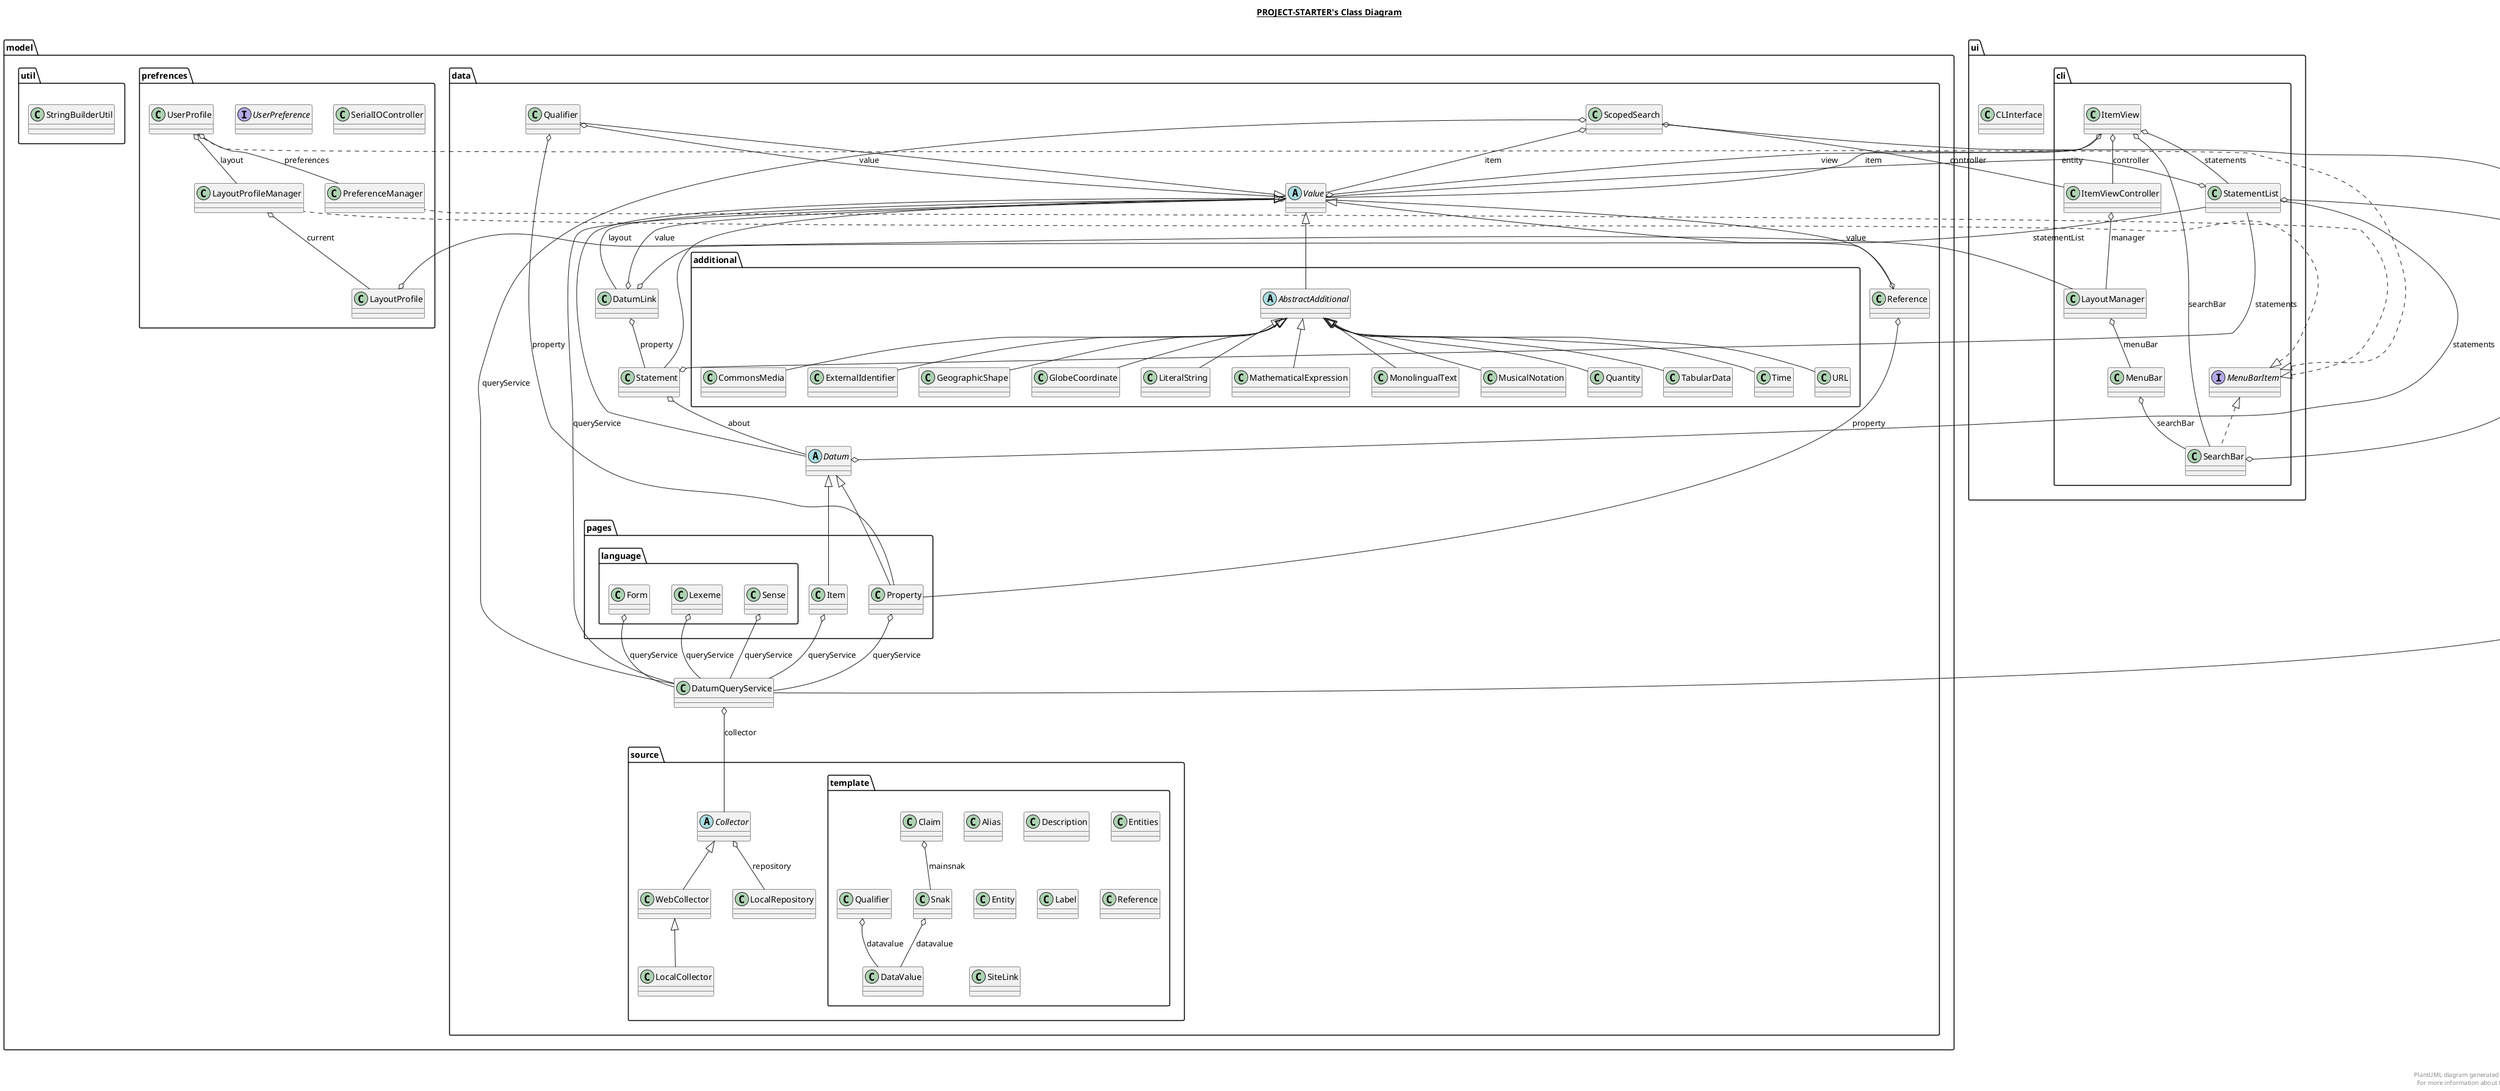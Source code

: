 @startuml

title __PROJECT-STARTER's Class Diagram__\n

  namespace model.data {
    abstract class model.data.Datum {
    }
  }
  

  namespace model.data {
    class model.data.DatumLink {
    }
  }
  

  namespace model.data {
    class model.data.DatumQueryService {
    }
  }
  

  namespace model.data {
    class model.data.Qualifier {
    }
  }
  

  namespace model.data {
    class model.data.Reference {
    }
  }
  

  namespace model.data {
    class model.data.ScopedSearch {
    }
  }
  

  namespace model.data {
    class model.data.Statement {
    }
  }
  

  namespace model.data {
    abstract class model.data.Value {
    }
  }
  

  namespace model.data {
    namespace additional {
      abstract class model.data.additional.AbstractAdditional {
      }
    }
  }
  

  namespace model.data {
    namespace additional {
      class model.data.additional.CommonsMedia {
      }
    }
  }
  

  namespace model.data {
    namespace additional {
      class model.data.additional.ExternalIdentifier {
      }
    }
  }
  

  namespace model.data {
    namespace additional {
      class model.data.additional.GeographicShape {
      }
    }
  }
  

  namespace model.data {
    namespace additional {
      class model.data.additional.GlobeCoordinate {
      }
    }
  }
  

  namespace model.data {
    namespace additional {
      class model.data.additional.LiteralString {
      }
    }
  }
  

  namespace model.data {
    namespace additional {
      class model.data.additional.MathematicalExpression {
      }
    }
  }
  

  namespace model.data {
    namespace additional {
      class model.data.additional.MonolingualText {
      }
    }
  }
  

  namespace model.data {
    namespace additional {
      class model.data.additional.MusicalNotation {
      }
    }
  }
  

  namespace model.data {
    namespace additional {
      class model.data.additional.Quantity {
      }
    }
  }
  

  namespace model.data {
    namespace additional {
      class model.data.additional.TabularData {
      }
    }
  }
  

  namespace model.data {
    namespace additional {
      class model.data.additional.Time {
      }
    }
  }
  

  namespace model.data {
    namespace additional {
      class model.data.additional.URL {
      }
    }
  }
  

  namespace model.data {
    namespace pages {
      class model.data.pages.Item {
      }
    }
  }
  

  namespace model.data {
    namespace pages {
      class model.data.pages.Property {
      }
    }
  }
  

  namespace model.data {
    namespace pages {
      namespace language {
        class model.data.pages.language.Form {
        }
      }
    }
  }
  

  namespace model.data {
    namespace pages {
      namespace language {
        class model.data.pages.language.Lexeme {
        }
      }
    }
  }
  

  namespace model.data {
    namespace pages {
      namespace language {
        class model.data.pages.language.Sense {
        }
      }
    }
  }
  

  namespace model.data {
    namespace source {
      abstract class model.data.source.Collector {
      }
    }
  }
  

  namespace model.data {
    namespace source {
      class model.data.source.LocalCollector {
      }
    }
  }
  

  namespace model.data {
    namespace source {
      class model.data.source.LocalRepository {
      }
    }
  }
  

  namespace model.data {
    namespace source {
      class model.data.source.WebCollector {
      }
    }
  }
  

  namespace model.data {
    namespace source {
      namespace template {
        class model.data.source.template.Alias {
        }
      }
    }
  }
  

  namespace model.data {
    namespace source {
      namespace template {
        class model.data.source.template.Claim {
        }
      }
    }
  }
  

  namespace model.data {
    namespace source {
      namespace template {
        class model.data.source.template.DataValue {
        }
      }
    }
  }
  

  namespace model.data {
    namespace source {
      namespace template {
        class model.data.source.template.Description {
        }
      }
    }
  }
  

  namespace model.data {
    namespace source {
      namespace template {
        class model.data.source.template.Entities {
        }
      }
    }
  }
  

  namespace model.data {
    namespace source {
      namespace template {
        class model.data.source.template.Entity {
        }
      }
    }
  }
  

  namespace model.data {
    namespace source {
      namespace template {
        class model.data.source.template.Label {
        }
      }
    }
  }
  

  namespace model.data {
    namespace source {
      namespace template {
        class model.data.source.template.Qualifier {
        }
      }
    }
  }
  

  namespace model.data {
    namespace source {
      namespace template {
        class model.data.source.template.Reference {
        }
      }
    }
  }
  

  namespace model.data {
    namespace source {
      namespace template {
        class model.data.source.template.SiteLink {
        }
      }
    }
  }
  

  namespace model.data {
    namespace source {
      namespace template {
        class model.data.source.template.Snak {
        }
      }
    }
  }
  

  namespace model.prefrences {
    class model.prefrences.LayoutProfile {
    }
  }
  

  namespace model.prefrences {
    class model.prefrences.LayoutProfileManager {
    }
  }
  

  namespace model.prefrences {
    class model.prefrences.PreferenceManager {
    }
  }
  

  namespace model.prefrences {
    class model.prefrences.SerialIOController {
    }
  }
  

  namespace model.prefrences {
    interface model.prefrences.UserPreference {
    }
  }
  

  namespace model.prefrences {
    class model.prefrences.UserProfile {
    }
  }
  

  namespace model.util {
    class model.util.StringBuilderUtil {
    }
  }
  

  namespace ui {
    class ui.CLInterface {
    }
  }
  

  namespace ui {
    namespace cli {
      class ui.cli.ItemView {
      }
    }
  }
  

  namespace ui {
    namespace cli {
      class ui.cli.ItemViewController {
      }
    }
  }
  

  namespace ui {
    namespace cli {
      class ui.cli.LayoutManager {
      }
    }
  }
  

  namespace ui {
    namespace cli {
      class ui.cli.MenuBar {
      }
    }
  }
  

  namespace ui {
    namespace cli {
      interface ui.cli.MenuBarItem {
      }
    }
  }
  

  namespace ui {
    namespace cli {
      class ui.cli.SearchBar {
      }
    }
  }
  

  namespace ui {
    namespace cli {
      class ui.cli.StatementList {
      }
    }
  }
  

  model.data.Datum -up-|> model.data.Value
  model.data.Datum o-- ui.cli.StatementList : statements
  model.data.DatumLink -up-|> model.data.Value
  model.data.DatumLink o-- model.data.Statement : property
  model.data.DatumLink o-- ui.cli.StatementList : statementList
  model.data.DatumLink o-- model.data.Value : value
  model.data.DatumQueryService o-- model.data.source.Collector : collector
  model.data.Qualifier -up-|> model.data.Value
  model.data.Qualifier o-- model.data.pages.Property : property
  model.data.Qualifier o-- model.data.Value : value
  model.data.Reference -up-|> model.data.Value
  model.data.Reference o-- model.data.pages.Property : property
  model.data.Reference o-- model.data.Value : value
  model.data.ScopedSearch o-- ui.cli.ItemViewController : controller
  model.data.ScopedSearch o-- model.data.Value : item
  model.data.ScopedSearch o-- model.data.DatumQueryService : queryService
  model.data.Statement -up-|> model.data.Value
  model.data.Statement o-- model.data.Datum : about
  model.data.Statement o-- ui.cli.StatementList : statements
  model.data.Value o-- model.data.DatumQueryService : queryService
  model.data.Value o-- ui.cli.ItemView : view
  model.data.additional.AbstractAdditional -up-|> model.data.Value
  model.data.additional.CommonsMedia -up-|> model.data.additional.AbstractAdditional
  model.data.additional.ExternalIdentifier -up-|> model.data.additional.AbstractAdditional
  model.data.additional.GeographicShape -up-|> model.data.additional.AbstractAdditional
  model.data.additional.GlobeCoordinate -up-|> model.data.additional.AbstractAdditional
  model.data.additional.LiteralString -up-|> model.data.additional.AbstractAdditional
  model.data.additional.MathematicalExpression -up-|> model.data.additional.AbstractAdditional
  model.data.additional.MonolingualText -up-|> model.data.additional.AbstractAdditional
  model.data.additional.MusicalNotation -up-|> model.data.additional.AbstractAdditional
  model.data.additional.Quantity -up-|> model.data.additional.AbstractAdditional
  model.data.additional.TabularData -up-|> model.data.additional.AbstractAdditional
  model.data.additional.Time -up-|> model.data.additional.AbstractAdditional
  model.data.additional.URL -up-|> model.data.additional.AbstractAdditional
  model.data.pages.Item -up-|> model.data.Datum
  model.data.pages.Item o-- model.data.DatumQueryService : queryService
  model.data.pages.Property -up-|> model.data.Datum
  model.data.pages.Property o-- model.data.DatumQueryService : queryService
  model.data.pages.language.Form o-- model.data.DatumQueryService : queryService
  model.data.pages.language.Lexeme o-- model.data.DatumQueryService : queryService
  model.data.pages.language.Sense o-- model.data.DatumQueryService : queryService
  model.data.source.Collector o-- model.data.source.LocalRepository : repository
  model.data.source.LocalCollector -up-|> model.data.source.WebCollector
  model.data.source.WebCollector -up-|> model.data.source.Collector
  model.data.source.template.Claim o-- model.data.source.template.Snak : mainsnak
  model.data.source.template.Qualifier o-- model.data.source.template.DataValue : datavalue
  model.data.source.template.Snak o-- model.data.source.template.DataValue : datavalue
  model.prefrences.LayoutProfile o-- ui.cli.LayoutManager : layout
  model.prefrences.LayoutProfileManager .up.|> ui.cli.MenuBarItem
  model.prefrences.LayoutProfileManager o-- model.prefrences.LayoutProfile : current
  model.prefrences.PreferenceManager .up.|> ui.cli.MenuBarItem
  model.prefrences.UserProfile .up.|> ui.cli.MenuBarItem
  model.prefrences.UserProfile o-- model.prefrences.LayoutProfileManager : layout
  model.prefrences.UserProfile o-- model.prefrences.PreferenceManager : preferences
  ui.cli.ItemView o-- ui.cli.ItemViewController : controller
  ui.cli.ItemView o-- model.data.Value : item
  ui.cli.ItemView o-- ui.cli.SearchBar : searchBar
  ui.cli.ItemView o-- ui.cli.StatementList : statements
  ui.cli.ItemViewController o-- ui.cli.LayoutManager : manager
  ui.cli.LayoutManager o-- ui.cli.MenuBar : menuBar
  ui.cli.MenuBar o-- ui.cli.SearchBar : searchBar
  ui.cli.SearchBar .up.|> ui.cli.MenuBarItem
  ui.cli.SearchBar o-- model.data.ScopedSearch : searchService
  ui.cli.StatementList o-- model.data.Value : entity
  ui.cli.StatementList o-- model.data.DatumQueryService : queryService


right footer


PlantUML diagram generated by SketchIt! (https://bitbucket.org/pmesmeur/sketch.it)
For more information about this tool, please contact philippe.mesmeur@gmail.com
endfooter

@enduml
